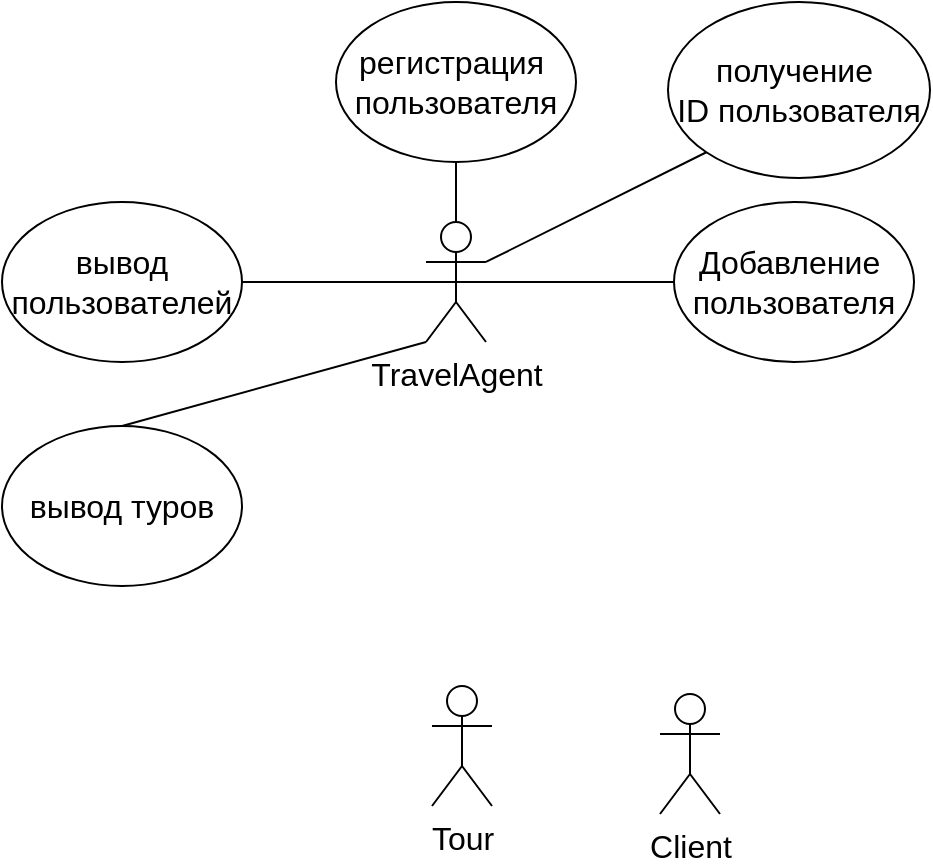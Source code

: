 <mxfile version="22.1.16" type="device">
  <diagram name="Страница — 1" id="uUIDUMG1MpHDD658ILw9">
    <mxGraphModel dx="2678" dy="1592" grid="0" gridSize="10" guides="1" tooltips="1" connect="1" arrows="1" fold="1" page="0" pageScale="1" pageWidth="827" pageHeight="1169" math="0" shadow="0">
      <root>
        <mxCell id="0" />
        <mxCell id="1" parent="0" />
        <mxCell id="mrv7jFTRW9yA8U9GQdf--1" value="TravelAgent" style="shape=umlActor;verticalLabelPosition=bottom;verticalAlign=top;html=1;outlineConnect=0;fontSize=16;" vertex="1" parent="1">
          <mxGeometry x="-212" y="-11" width="30" height="60" as="geometry" />
        </mxCell>
        <mxCell id="mrv7jFTRW9yA8U9GQdf--2" value="Client" style="shape=umlActor;verticalLabelPosition=bottom;verticalAlign=top;html=1;outlineConnect=0;fontSize=16;" vertex="1" parent="1">
          <mxGeometry x="-95" y="225" width="30" height="60" as="geometry" />
        </mxCell>
        <mxCell id="mrv7jFTRW9yA8U9GQdf--3" value="Tour&lt;br&gt;" style="shape=umlActor;verticalLabelPosition=bottom;verticalAlign=top;html=1;outlineConnect=0;fontSize=16;" vertex="1" parent="1">
          <mxGeometry x="-209" y="221" width="30" height="60" as="geometry" />
        </mxCell>
        <mxCell id="mrv7jFTRW9yA8U9GQdf--4" value="Добавление&amp;nbsp;&lt;br&gt;пользователя" style="ellipse;whiteSpace=wrap;html=1;fontSize=16;" vertex="1" parent="1">
          <mxGeometry x="-88" y="-21" width="120" height="80" as="geometry" />
        </mxCell>
        <mxCell id="mrv7jFTRW9yA8U9GQdf--5" value="вывод пользователей" style="ellipse;whiteSpace=wrap;html=1;fontSize=16;" vertex="1" parent="1">
          <mxGeometry x="-424" y="-21" width="120" height="80" as="geometry" />
        </mxCell>
        <mxCell id="mrv7jFTRW9yA8U9GQdf--6" value="регистрация&amp;nbsp;&lt;br&gt;пользователя" style="ellipse;whiteSpace=wrap;html=1;fontSize=16;" vertex="1" parent="1">
          <mxGeometry x="-257" y="-121" width="120" height="80" as="geometry" />
        </mxCell>
        <mxCell id="mrv7jFTRW9yA8U9GQdf--7" value="получение&amp;nbsp;&lt;br&gt;ID пользователя" style="ellipse;whiteSpace=wrap;html=1;fontSize=16;" vertex="1" parent="1">
          <mxGeometry x="-91" y="-121" width="131" height="88" as="geometry" />
        </mxCell>
        <mxCell id="mrv7jFTRW9yA8U9GQdf--8" value="" style="endArrow=none;html=1;rounded=0;fontSize=12;startSize=8;endSize=8;curved=1;entryX=0.5;entryY=0.5;entryDx=0;entryDy=0;entryPerimeter=0;exitX=1;exitY=0.5;exitDx=0;exitDy=0;" edge="1" parent="1" source="mrv7jFTRW9yA8U9GQdf--5" target="mrv7jFTRW9yA8U9GQdf--1">
          <mxGeometry width="50" height="50" relative="1" as="geometry">
            <mxPoint x="-301" y="25" as="sourcePoint" />
            <mxPoint x="225" y="193" as="targetPoint" />
          </mxGeometry>
        </mxCell>
        <mxCell id="mrv7jFTRW9yA8U9GQdf--9" value="" style="endArrow=none;html=1;rounded=0;fontSize=12;startSize=8;endSize=8;curved=1;exitX=0.5;exitY=0;exitDx=0;exitDy=0;exitPerimeter=0;entryX=0.5;entryY=1;entryDx=0;entryDy=0;" edge="1" parent="1" source="mrv7jFTRW9yA8U9GQdf--1" target="mrv7jFTRW9yA8U9GQdf--6">
          <mxGeometry width="50" height="50" relative="1" as="geometry">
            <mxPoint x="175" y="243" as="sourcePoint" />
            <mxPoint x="-194" y="-33" as="targetPoint" />
          </mxGeometry>
        </mxCell>
        <mxCell id="mrv7jFTRW9yA8U9GQdf--10" value="" style="endArrow=none;html=1;rounded=0;fontSize=12;startSize=8;endSize=8;curved=1;exitX=0;exitY=0.5;exitDx=0;exitDy=0;entryX=0.5;entryY=0.5;entryDx=0;entryDy=0;entryPerimeter=0;" edge="1" parent="1" source="mrv7jFTRW9yA8U9GQdf--4" target="mrv7jFTRW9yA8U9GQdf--1">
          <mxGeometry width="50" height="50" relative="1" as="geometry">
            <mxPoint x="-301" y="7" as="sourcePoint" />
            <mxPoint x="-216" y="5" as="targetPoint" />
          </mxGeometry>
        </mxCell>
        <mxCell id="mrv7jFTRW9yA8U9GQdf--11" value="" style="endArrow=none;html=1;rounded=0;fontSize=12;startSize=8;endSize=8;curved=1;exitX=1;exitY=0.333;exitDx=0;exitDy=0;exitPerimeter=0;entryX=0;entryY=1;entryDx=0;entryDy=0;" edge="1" parent="1" source="mrv7jFTRW9yA8U9GQdf--1" target="mrv7jFTRW9yA8U9GQdf--7">
          <mxGeometry width="50" height="50" relative="1" as="geometry">
            <mxPoint x="175" y="243" as="sourcePoint" />
            <mxPoint x="225" y="193" as="targetPoint" />
          </mxGeometry>
        </mxCell>
        <mxCell id="mrv7jFTRW9yA8U9GQdf--12" value="вывод туров" style="ellipse;whiteSpace=wrap;html=1;fontSize=16;" vertex="1" parent="1">
          <mxGeometry x="-424" y="91" width="120" height="80" as="geometry" />
        </mxCell>
        <mxCell id="mrv7jFTRW9yA8U9GQdf--13" value="" style="endArrow=none;html=1;rounded=0;fontSize=12;startSize=8;endSize=8;curved=1;exitX=0.5;exitY=0;exitDx=0;exitDy=0;entryX=0;entryY=1;entryDx=0;entryDy=0;entryPerimeter=0;" edge="1" parent="1" source="mrv7jFTRW9yA8U9GQdf--12" target="mrv7jFTRW9yA8U9GQdf--1">
          <mxGeometry width="50" height="50" relative="1" as="geometry">
            <mxPoint x="-298" y="98" as="sourcePoint" />
            <mxPoint x="-248" y="48" as="targetPoint" />
          </mxGeometry>
        </mxCell>
      </root>
    </mxGraphModel>
  </diagram>
</mxfile>
